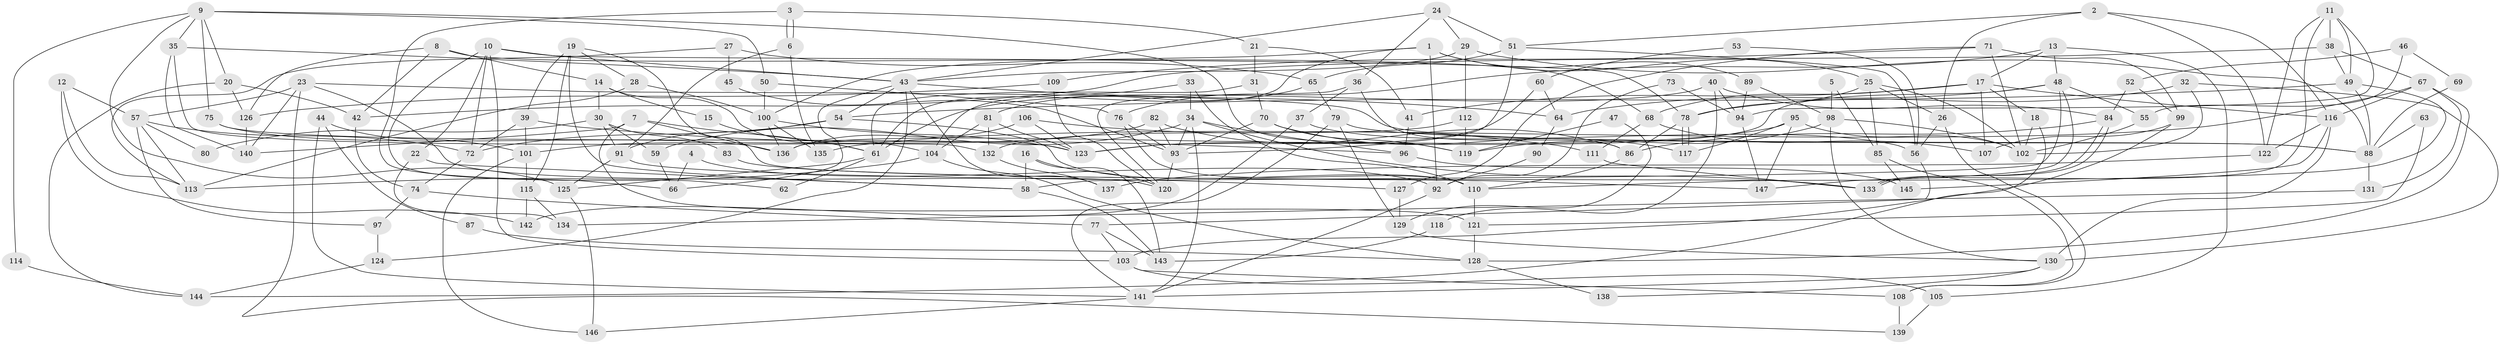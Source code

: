 // coarse degree distribution, {6: 0.09183673469387756, 7: 0.08163265306122448, 4: 0.22448979591836735, 5: 0.19387755102040816, 2: 0.07142857142857142, 9: 0.05102040816326531, 13: 0.01020408163265306, 8: 0.05102040816326531, 10: 0.01020408163265306, 3: 0.21428571428571427}
// Generated by graph-tools (version 1.1) at 2025/24/03/03/25 07:24:03]
// undirected, 147 vertices, 294 edges
graph export_dot {
graph [start="1"]
  node [color=gray90,style=filled];
  1;
  2;
  3;
  4;
  5;
  6;
  7;
  8;
  9;
  10;
  11;
  12;
  13;
  14;
  15;
  16;
  17;
  18;
  19;
  20;
  21;
  22;
  23;
  24;
  25;
  26;
  27;
  28;
  29;
  30;
  31;
  32;
  33;
  34;
  35;
  36;
  37;
  38;
  39;
  40;
  41;
  42;
  43;
  44;
  45;
  46;
  47;
  48;
  49;
  50;
  51;
  52;
  53;
  54;
  55;
  56;
  57;
  58;
  59;
  60;
  61;
  62;
  63;
  64;
  65;
  66;
  67;
  68;
  69;
  70;
  71;
  72;
  73;
  74;
  75;
  76;
  77;
  78;
  79;
  80;
  81;
  82;
  83;
  84;
  85;
  86;
  87;
  88;
  89;
  90;
  91;
  92;
  93;
  94;
  95;
  96;
  97;
  98;
  99;
  100;
  101;
  102;
  103;
  104;
  105;
  106;
  107;
  108;
  109;
  110;
  111;
  112;
  113;
  114;
  115;
  116;
  117;
  118;
  119;
  120;
  121;
  122;
  123;
  124;
  125;
  126;
  127;
  128;
  129;
  130;
  131;
  132;
  133;
  134;
  135;
  136;
  137;
  138;
  139;
  140;
  141;
  142;
  143;
  144;
  145;
  146;
  147;
  1 -- 100;
  1 -- 25;
  1 -- 61;
  1 -- 89;
  1 -- 92;
  2 -- 116;
  2 -- 26;
  2 -- 51;
  2 -- 122;
  3 -- 6;
  3 -- 6;
  3 -- 21;
  3 -- 66;
  4 -- 92;
  4 -- 66;
  5 -- 85;
  5 -- 98;
  6 -- 91;
  6 -- 135;
  7 -- 121;
  7 -- 140;
  7 -- 61;
  7 -- 136;
  8 -- 68;
  8 -- 42;
  8 -- 14;
  8 -- 126;
  9 -- 35;
  9 -- 75;
  9 -- 20;
  9 -- 50;
  9 -- 114;
  9 -- 119;
  9 -- 125;
  10 -- 43;
  10 -- 78;
  10 -- 22;
  10 -- 62;
  10 -- 72;
  10 -- 103;
  11 -- 133;
  11 -- 94;
  11 -- 38;
  11 -- 49;
  11 -- 122;
  12 -- 113;
  12 -- 57;
  12 -- 142;
  13 -- 17;
  13 -- 76;
  13 -- 48;
  13 -- 105;
  14 -- 104;
  14 -- 15;
  14 -- 30;
  15 -- 61;
  16 -- 143;
  16 -- 120;
  16 -- 58;
  17 -- 116;
  17 -- 18;
  17 -- 41;
  17 -- 68;
  17 -- 107;
  18 -- 102;
  18 -- 144;
  19 -- 39;
  19 -- 58;
  19 -- 28;
  19 -- 115;
  19 -- 133;
  20 -- 126;
  20 -- 42;
  20 -- 144;
  21 -- 41;
  21 -- 31;
  22 -- 134;
  22 -- 58;
  23 -- 88;
  23 -- 57;
  23 -- 120;
  23 -- 139;
  23 -- 140;
  24 -- 29;
  24 -- 36;
  24 -- 43;
  24 -- 51;
  25 -- 26;
  25 -- 78;
  25 -- 85;
  25 -- 102;
  26 -- 108;
  26 -- 56;
  27 -- 65;
  27 -- 113;
  27 -- 45;
  28 -- 100;
  28 -- 113;
  29 -- 43;
  29 -- 88;
  29 -- 112;
  30 -- 91;
  30 -- 59;
  30 -- 80;
  30 -- 83;
  31 -- 70;
  31 -- 61;
  32 -- 102;
  32 -- 78;
  32 -- 130;
  33 -- 110;
  33 -- 34;
  33 -- 104;
  34 -- 93;
  34 -- 133;
  34 -- 59;
  34 -- 96;
  34 -- 141;
  35 -- 43;
  35 -- 140;
  35 -- 132;
  36 -- 86;
  36 -- 120;
  36 -- 37;
  37 -- 142;
  37 -- 56;
  38 -- 49;
  38 -- 42;
  38 -- 67;
  39 -- 72;
  39 -- 101;
  39 -- 96;
  40 -- 94;
  40 -- 61;
  40 -- 84;
  40 -- 118;
  41 -- 96;
  42 -- 74;
  43 -- 66;
  43 -- 54;
  43 -- 64;
  43 -- 124;
  43 -- 137;
  44 -- 141;
  44 -- 101;
  44 -- 87;
  45 -- 93;
  46 -- 52;
  46 -- 55;
  46 -- 69;
  47 -- 129;
  47 -- 119;
  48 -- 58;
  48 -- 55;
  48 -- 64;
  48 -- 136;
  48 -- 147;
  49 -- 54;
  49 -- 88;
  49 -- 110;
  50 -- 76;
  50 -- 100;
  51 -- 56;
  51 -- 65;
  51 -- 93;
  52 -- 99;
  52 -- 84;
  53 -- 56;
  53 -- 60;
  54 -- 72;
  54 -- 91;
  54 -- 110;
  55 -- 102;
  56 -- 77;
  57 -- 113;
  57 -- 72;
  57 -- 80;
  57 -- 97;
  58 -- 143;
  59 -- 66;
  60 -- 64;
  60 -- 123;
  61 -- 62;
  61 -- 125;
  63 -- 121;
  63 -- 88;
  64 -- 90;
  65 -- 79;
  65 -- 81;
  67 -- 135;
  67 -- 116;
  67 -- 128;
  67 -- 131;
  68 -- 111;
  68 -- 107;
  69 -- 88;
  70 -- 119;
  70 -- 117;
  70 -- 93;
  71 -- 99;
  71 -- 102;
  71 -- 109;
  71 -- 127;
  72 -- 74;
  73 -- 92;
  73 -- 94;
  74 -- 77;
  74 -- 97;
  75 -- 123;
  75 -- 136;
  76 -- 110;
  76 -- 93;
  77 -- 103;
  77 -- 143;
  78 -- 117;
  78 -- 117;
  78 -- 86;
  79 -- 129;
  79 -- 141;
  79 -- 88;
  81 -- 132;
  81 -- 104;
  81 -- 123;
  82 -- 86;
  82 -- 93;
  82 -- 101;
  83 -- 147;
  84 -- 133;
  84 -- 133;
  84 -- 86;
  85 -- 145;
  85 -- 108;
  86 -- 110;
  87 -- 128;
  88 -- 131;
  89 -- 98;
  89 -- 94;
  90 -- 92;
  91 -- 125;
  91 -- 127;
  92 -- 141;
  93 -- 120;
  94 -- 147;
  95 -- 102;
  95 -- 123;
  95 -- 117;
  95 -- 147;
  96 -- 145;
  97 -- 124;
  98 -- 119;
  98 -- 130;
  98 -- 102;
  99 -- 107;
  99 -- 103;
  100 -- 136;
  100 -- 123;
  100 -- 135;
  101 -- 146;
  101 -- 115;
  103 -- 108;
  103 -- 105;
  104 -- 113;
  104 -- 128;
  105 -- 139;
  106 -- 123;
  106 -- 136;
  106 -- 111;
  108 -- 139;
  109 -- 120;
  109 -- 126;
  110 -- 121;
  111 -- 133;
  112 -- 132;
  112 -- 119;
  114 -- 144;
  115 -- 134;
  115 -- 142;
  116 -- 122;
  116 -- 130;
  116 -- 145;
  118 -- 143;
  121 -- 128;
  122 -- 137;
  124 -- 144;
  125 -- 146;
  126 -- 140;
  127 -- 129;
  128 -- 138;
  129 -- 130;
  130 -- 138;
  130 -- 141;
  131 -- 134;
  132 -- 137;
  141 -- 146;
}
